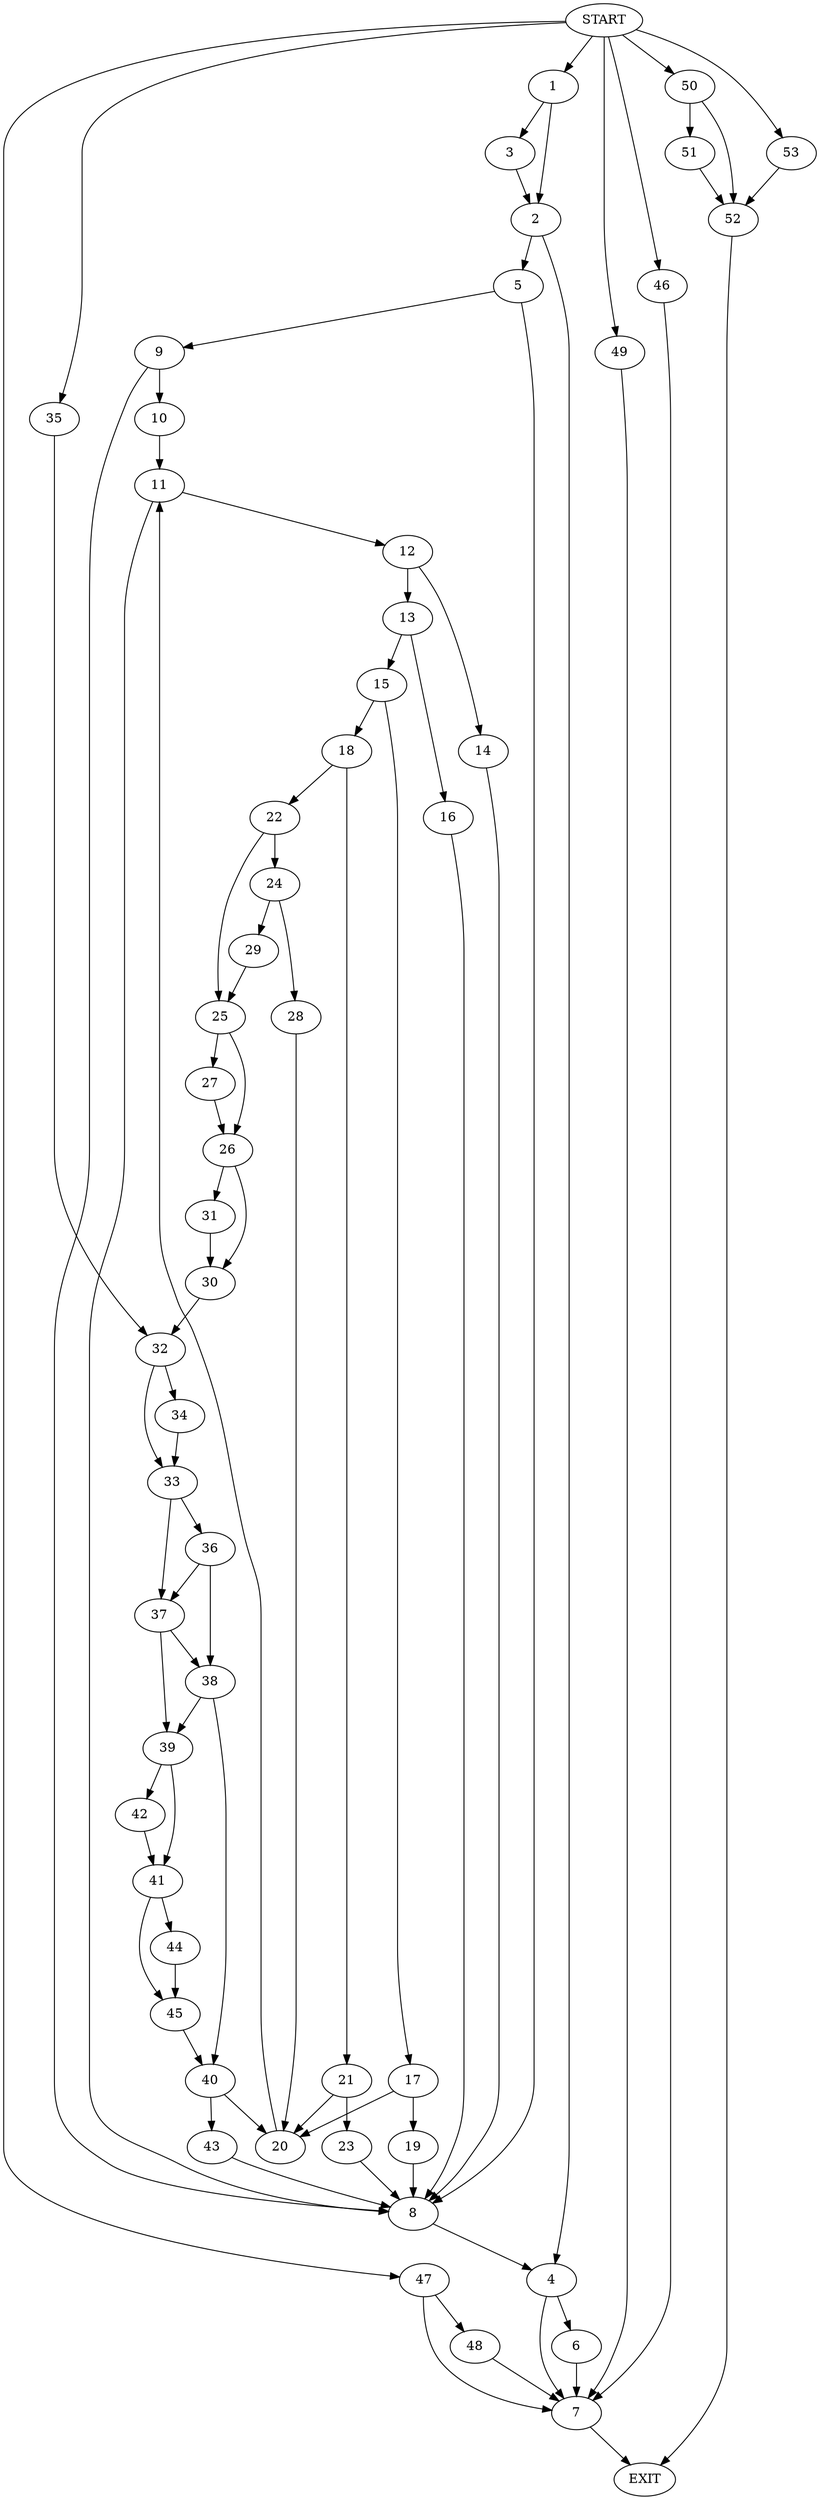 digraph {
0 [label="START"]
54 [label="EXIT"]
0 -> 1
1 -> 2
1 -> 3
3 -> 2
2 -> 4
2 -> 5
4 -> 6
4 -> 7
5 -> 8
5 -> 9
9 -> 8
9 -> 10
8 -> 4
10 -> 11
11 -> 8
11 -> 12
12 -> 13
12 -> 14
14 -> 8
13 -> 15
13 -> 16
15 -> 17
15 -> 18
16 -> 8
17 -> 19
17 -> 20
18 -> 21
18 -> 22
19 -> 8
20 -> 11
21 -> 20
21 -> 23
22 -> 24
22 -> 25
23 -> 8
25 -> 26
25 -> 27
24 -> 28
24 -> 29
28 -> 20
29 -> 25
26 -> 30
26 -> 31
27 -> 26
30 -> 32
31 -> 30
32 -> 33
32 -> 34
0 -> 35
35 -> 32
34 -> 33
33 -> 36
33 -> 37
36 -> 37
36 -> 38
37 -> 39
37 -> 38
38 -> 40
38 -> 39
39 -> 41
39 -> 42
40 -> 43
40 -> 20
41 -> 44
41 -> 45
42 -> 41
44 -> 45
45 -> 40
43 -> 8
6 -> 7
7 -> 54
0 -> 46
46 -> 7
0 -> 47
47 -> 48
47 -> 7
48 -> 7
0 -> 49
49 -> 7
0 -> 50
50 -> 51
50 -> 52
52 -> 54
51 -> 52
0 -> 53
53 -> 52
}
